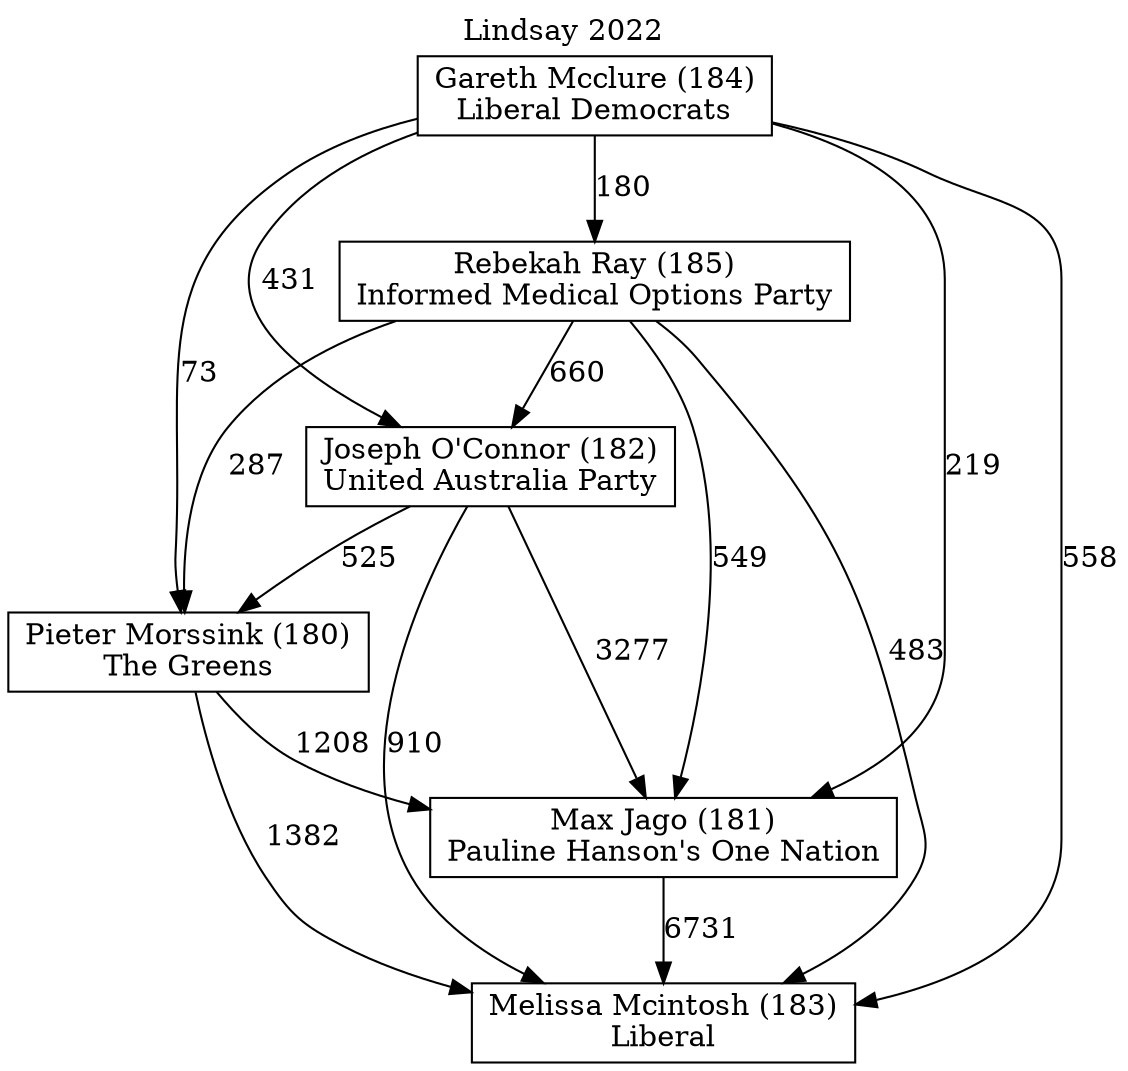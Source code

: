 // House preference flow
digraph "Melissa Mcintosh (183)_Lindsay_2022" {
	graph [label="Lindsay 2022" labelloc=t mclimit=10]
	node [shape=box]
	"Pieter Morssink (180)" [label="Pieter Morssink (180)
The Greens"]
	"Gareth Mcclure (184)" [label="Gareth Mcclure (184)
Liberal Democrats"]
	"Max Jago (181)" [label="Max Jago (181)
Pauline Hanson's One Nation"]
	"Rebekah Ray (185)" [label="Rebekah Ray (185)
Informed Medical Options Party"]
	"Joseph O'Connor (182)" [label="Joseph O'Connor (182)
United Australia Party"]
	"Melissa Mcintosh (183)" [label="Melissa Mcintosh (183)
Liberal"]
	"Gareth Mcclure (184)" -> "Rebekah Ray (185)" [label=180]
	"Joseph O'Connor (182)" -> "Max Jago (181)" [label=3277]
	"Gareth Mcclure (184)" -> "Pieter Morssink (180)" [label=73]
	"Joseph O'Connor (182)" -> "Melissa Mcintosh (183)" [label=910]
	"Pieter Morssink (180)" -> "Max Jago (181)" [label=1208]
	"Gareth Mcclure (184)" -> "Joseph O'Connor (182)" [label=431]
	"Joseph O'Connor (182)" -> "Pieter Morssink (180)" [label=525]
	"Gareth Mcclure (184)" -> "Max Jago (181)" [label=219]
	"Max Jago (181)" -> "Melissa Mcintosh (183)" [label=6731]
	"Rebekah Ray (185)" -> "Melissa Mcintosh (183)" [label=483]
	"Pieter Morssink (180)" -> "Melissa Mcintosh (183)" [label=1382]
	"Rebekah Ray (185)" -> "Max Jago (181)" [label=549]
	"Rebekah Ray (185)" -> "Joseph O'Connor (182)" [label=660]
	"Rebekah Ray (185)" -> "Pieter Morssink (180)" [label=287]
	"Gareth Mcclure (184)" -> "Melissa Mcintosh (183)" [label=558]
}

